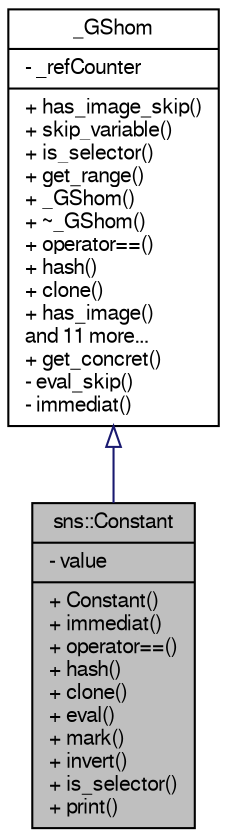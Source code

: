 digraph "sns::Constant"
{
  edge [fontname="FreeSans",fontsize="10",labelfontname="FreeSans",labelfontsize="10"];
  node [fontname="FreeSans",fontsize="10",shape=record];
  Node1 [label="{sns::Constant\n|- value\l|+ Constant()\l+ immediat()\l+ operator==()\l+ hash()\l+ clone()\l+ eval()\l+ mark()\l+ invert()\l+ is_selector()\l+ print()\l}",height=0.2,width=0.4,color="black", fillcolor="grey75", style="filled" fontcolor="black"];
  Node2 -> Node1 [dir="back",color="midnightblue",fontsize="10",style="solid",arrowtail="onormal",fontname="FreeSans"];
  Node2 [label="{_GShom\n|- _refCounter\l|+ has_image_skip()\l+ skip_variable()\l+ is_selector()\l+ get_range()\l+ _GShom()\l+ ~_GShom()\l+ operator==()\l+ hash()\l+ clone()\l+ has_image()\land 11 more...\l+ get_concret()\l- eval_skip()\l- immediat()\l}",height=0.2,width=0.4,color="black", fillcolor="white", style="filled",URL="$class__GShom.html",tooltip="The concrete data class for Homomorphisms. "];
}
